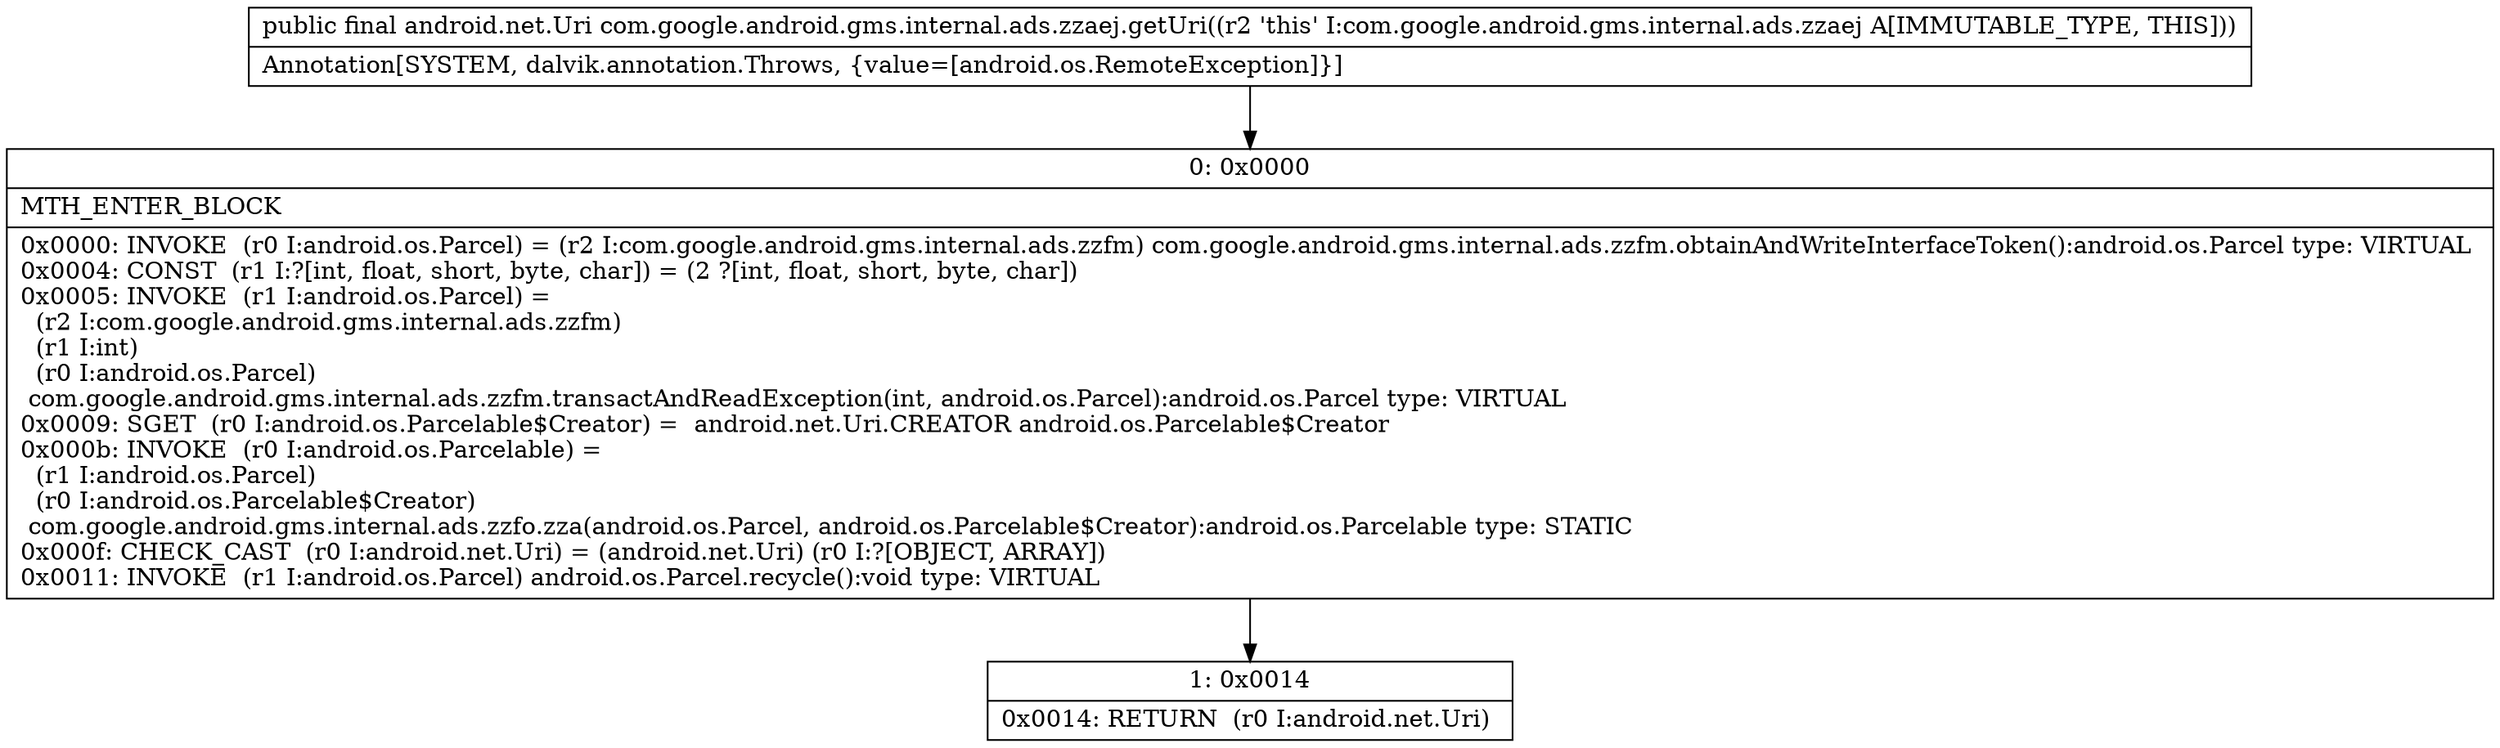 digraph "CFG forcom.google.android.gms.internal.ads.zzaej.getUri()Landroid\/net\/Uri;" {
Node_0 [shape=record,label="{0\:\ 0x0000|MTH_ENTER_BLOCK\l|0x0000: INVOKE  (r0 I:android.os.Parcel) = (r2 I:com.google.android.gms.internal.ads.zzfm) com.google.android.gms.internal.ads.zzfm.obtainAndWriteInterfaceToken():android.os.Parcel type: VIRTUAL \l0x0004: CONST  (r1 I:?[int, float, short, byte, char]) = (2 ?[int, float, short, byte, char]) \l0x0005: INVOKE  (r1 I:android.os.Parcel) = \l  (r2 I:com.google.android.gms.internal.ads.zzfm)\l  (r1 I:int)\l  (r0 I:android.os.Parcel)\l com.google.android.gms.internal.ads.zzfm.transactAndReadException(int, android.os.Parcel):android.os.Parcel type: VIRTUAL \l0x0009: SGET  (r0 I:android.os.Parcelable$Creator) =  android.net.Uri.CREATOR android.os.Parcelable$Creator \l0x000b: INVOKE  (r0 I:android.os.Parcelable) = \l  (r1 I:android.os.Parcel)\l  (r0 I:android.os.Parcelable$Creator)\l com.google.android.gms.internal.ads.zzfo.zza(android.os.Parcel, android.os.Parcelable$Creator):android.os.Parcelable type: STATIC \l0x000f: CHECK_CAST  (r0 I:android.net.Uri) = (android.net.Uri) (r0 I:?[OBJECT, ARRAY]) \l0x0011: INVOKE  (r1 I:android.os.Parcel) android.os.Parcel.recycle():void type: VIRTUAL \l}"];
Node_1 [shape=record,label="{1\:\ 0x0014|0x0014: RETURN  (r0 I:android.net.Uri) \l}"];
MethodNode[shape=record,label="{public final android.net.Uri com.google.android.gms.internal.ads.zzaej.getUri((r2 'this' I:com.google.android.gms.internal.ads.zzaej A[IMMUTABLE_TYPE, THIS]))  | Annotation[SYSTEM, dalvik.annotation.Throws, \{value=[android.os.RemoteException]\}]\l}"];
MethodNode -> Node_0;
Node_0 -> Node_1;
}

